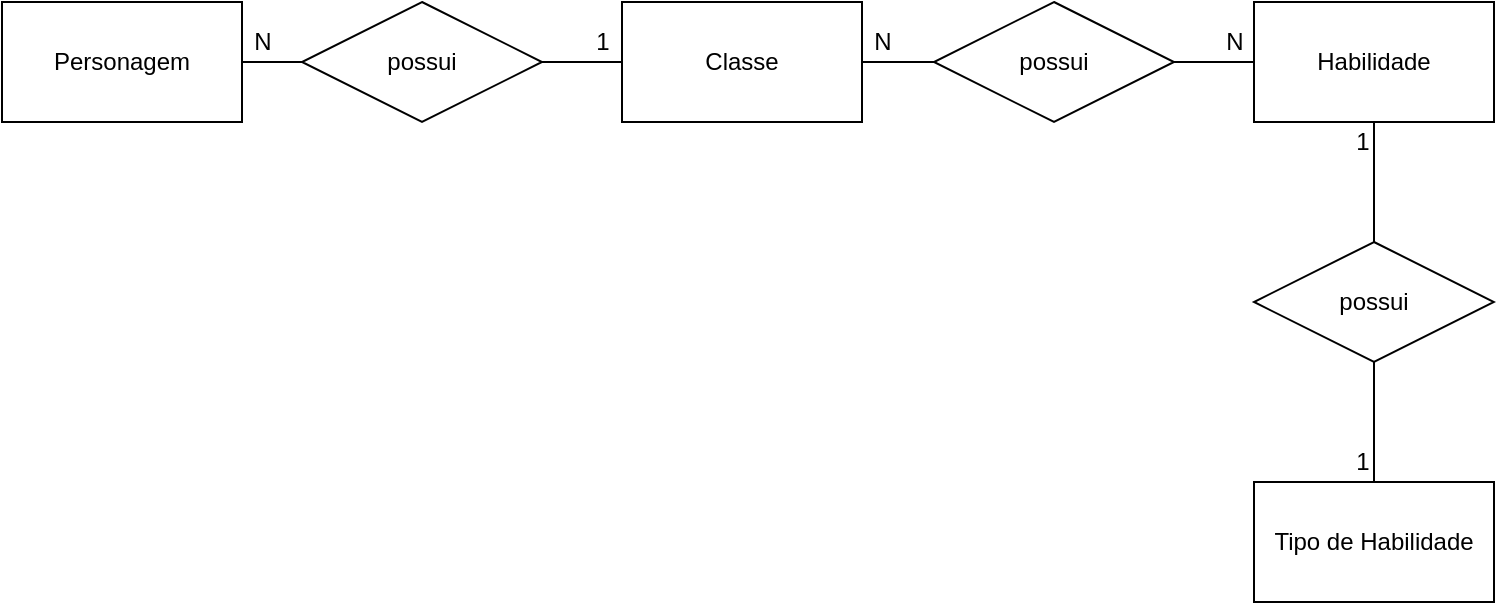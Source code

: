 <mxfile version="14.9.5" type="device" pages="2"><diagram id="d9onyXfAwLUgDYwMlUWH" name="Conceitual"><mxGraphModel dx="1038" dy="579" grid="1" gridSize="10" guides="1" tooltips="1" connect="1" arrows="1" fold="1" page="1" pageScale="1" pageWidth="827" pageHeight="1169" math="0" shadow="0"><root><mxCell id="0"/><mxCell id="1" parent="0"/><mxCell id="n4xtipgZhQCqtCsRSmew-1" value="Personagem" style="rounded=0;whiteSpace=wrap;html=1;" vertex="1" parent="1"><mxGeometry y="40" width="120" height="60" as="geometry"/></mxCell><mxCell id="n4xtipgZhQCqtCsRSmew-8" style="edgeStyle=orthogonalEdgeStyle;rounded=0;orthogonalLoop=1;jettySize=auto;html=1;entryX=0;entryY=0.5;entryDx=0;entryDy=0;startArrow=none;startFill=0;endArrow=none;endFill=0;" edge="1" parent="1" source="n4xtipgZhQCqtCsRSmew-2" target="n4xtipgZhQCqtCsRSmew-4"><mxGeometry relative="1" as="geometry"/></mxCell><mxCell id="n4xtipgZhQCqtCsRSmew-2" value="Classe" style="rounded=0;whiteSpace=wrap;html=1;" vertex="1" parent="1"><mxGeometry x="310" y="40" width="120" height="60" as="geometry"/></mxCell><mxCell id="n4xtipgZhQCqtCsRSmew-3" value="Habilidade" style="rounded=0;whiteSpace=wrap;html=1;" vertex="1" parent="1"><mxGeometry x="626" y="40" width="120" height="60" as="geometry"/></mxCell><mxCell id="n4xtipgZhQCqtCsRSmew-9" style="edgeStyle=orthogonalEdgeStyle;rounded=0;orthogonalLoop=1;jettySize=auto;html=1;entryX=0;entryY=0.5;entryDx=0;entryDy=0;startArrow=none;startFill=0;endArrow=none;endFill=0;" edge="1" parent="1" source="n4xtipgZhQCqtCsRSmew-4" target="n4xtipgZhQCqtCsRSmew-3"><mxGeometry relative="1" as="geometry"/></mxCell><mxCell id="n4xtipgZhQCqtCsRSmew-4" value="possui" style="shape=rhombus;perimeter=rhombusPerimeter;whiteSpace=wrap;html=1;align=center;" vertex="1" parent="1"><mxGeometry x="466" y="40" width="120" height="60" as="geometry"/></mxCell><mxCell id="n4xtipgZhQCqtCsRSmew-6" style="edgeStyle=orthogonalEdgeStyle;rounded=0;orthogonalLoop=1;jettySize=auto;html=1;entryX=1;entryY=0.5;entryDx=0;entryDy=0;startArrow=none;startFill=0;endArrow=none;endFill=0;" edge="1" parent="1" source="n4xtipgZhQCqtCsRSmew-5" target="n4xtipgZhQCqtCsRSmew-1"><mxGeometry relative="1" as="geometry"/></mxCell><mxCell id="n4xtipgZhQCqtCsRSmew-7" style="edgeStyle=orthogonalEdgeStyle;rounded=0;orthogonalLoop=1;jettySize=auto;html=1;entryX=0;entryY=0.5;entryDx=0;entryDy=0;startArrow=none;startFill=0;endArrow=none;endFill=0;" edge="1" parent="1" source="n4xtipgZhQCqtCsRSmew-5" target="n4xtipgZhQCqtCsRSmew-2"><mxGeometry relative="1" as="geometry"/></mxCell><mxCell id="n4xtipgZhQCqtCsRSmew-5" value="possui" style="shape=rhombus;perimeter=rhombusPerimeter;whiteSpace=wrap;html=1;align=center;" vertex="1" parent="1"><mxGeometry x="150" y="40" width="120" height="60" as="geometry"/></mxCell><mxCell id="n4xtipgZhQCqtCsRSmew-10" value="1" style="text;html=1;align=center;verticalAlign=middle;resizable=0;points=[];autosize=1;strokeColor=none;" vertex="1" parent="1"><mxGeometry x="290" y="50" width="20" height="20" as="geometry"/></mxCell><mxCell id="n4xtipgZhQCqtCsRSmew-11" value="N" style="text;html=1;align=center;verticalAlign=middle;resizable=0;points=[];autosize=1;strokeColor=none;" vertex="1" parent="1"><mxGeometry x="120" y="50" width="20" height="20" as="geometry"/></mxCell><mxCell id="n4xtipgZhQCqtCsRSmew-12" value="N" style="text;html=1;align=center;verticalAlign=middle;resizable=0;points=[];autosize=1;strokeColor=none;" vertex="1" parent="1"><mxGeometry x="430" y="50" width="20" height="20" as="geometry"/></mxCell><mxCell id="n4xtipgZhQCqtCsRSmew-13" value="N" style="text;html=1;align=center;verticalAlign=middle;resizable=0;points=[];autosize=1;strokeColor=none;" vertex="1" parent="1"><mxGeometry x="606" y="50" width="20" height="20" as="geometry"/></mxCell><mxCell id="n4xtipgZhQCqtCsRSmew-14" value="Tipo de Habilidade" style="rounded=0;whiteSpace=wrap;html=1;" vertex="1" parent="1"><mxGeometry x="626" y="280" width="120" height="60" as="geometry"/></mxCell><mxCell id="n4xtipgZhQCqtCsRSmew-17" style="edgeStyle=orthogonalEdgeStyle;rounded=0;orthogonalLoop=1;jettySize=auto;html=1;entryX=0.5;entryY=1;entryDx=0;entryDy=0;startArrow=none;startFill=0;endArrow=none;endFill=0;" edge="1" parent="1" source="n4xtipgZhQCqtCsRSmew-16" target="n4xtipgZhQCqtCsRSmew-3"><mxGeometry relative="1" as="geometry"/></mxCell><mxCell id="n4xtipgZhQCqtCsRSmew-18" style="edgeStyle=orthogonalEdgeStyle;rounded=0;orthogonalLoop=1;jettySize=auto;html=1;entryX=0.5;entryY=0;entryDx=0;entryDy=0;startArrow=none;startFill=0;endArrow=none;endFill=0;" edge="1" parent="1" source="n4xtipgZhQCqtCsRSmew-16" target="n4xtipgZhQCqtCsRSmew-14"><mxGeometry relative="1" as="geometry"/></mxCell><mxCell id="n4xtipgZhQCqtCsRSmew-16" value="possui" style="shape=rhombus;perimeter=rhombusPerimeter;whiteSpace=wrap;html=1;align=center;" vertex="1" parent="1"><mxGeometry x="626" y="160" width="120" height="60" as="geometry"/></mxCell><mxCell id="n4xtipgZhQCqtCsRSmew-19" value="1" style="text;html=1;align=center;verticalAlign=middle;resizable=0;points=[];autosize=1;strokeColor=none;" vertex="1" parent="1"><mxGeometry x="670" y="100" width="20" height="20" as="geometry"/></mxCell><mxCell id="n4xtipgZhQCqtCsRSmew-20" value="1" style="text;html=1;align=center;verticalAlign=middle;resizable=0;points=[];autosize=1;strokeColor=none;" vertex="1" parent="1"><mxGeometry x="670" y="260" width="20" height="20" as="geometry"/></mxCell></root></mxGraphModel></diagram><diagram id="Zp_pQqOf_JqBVPCKru5_" name="Lógico"><mxGraphModel dx="1038" dy="579" grid="1" gridSize="10" guides="1" tooltips="1" connect="1" arrows="1" fold="1" page="1" pageScale="1" pageWidth="827" pageHeight="1169" math="0" shadow="0"><root><mxCell id="44kPFTCo2yvIDHnSwFGQ-0"/><mxCell id="44kPFTCo2yvIDHnSwFGQ-1" parent="44kPFTCo2yvIDHnSwFGQ-0"/><mxCell id="44kPFTCo2yvIDHnSwFGQ-2" value="Personagem" style="shape=table;startSize=30;container=1;collapsible=1;childLayout=tableLayout;fixedRows=1;rowLines=0;fontStyle=1;align=center;resizeLast=1;" vertex="1" parent="44kPFTCo2yvIDHnSwFGQ-1"><mxGeometry x="40" y="40" width="180" height="160" as="geometry"/></mxCell><mxCell id="44kPFTCo2yvIDHnSwFGQ-3" value="" style="shape=partialRectangle;collapsible=0;dropTarget=0;pointerEvents=0;fillColor=none;top=0;left=0;bottom=1;right=0;points=[[0,0.5],[1,0.5]];portConstraint=eastwest;" vertex="1" parent="44kPFTCo2yvIDHnSwFGQ-2"><mxGeometry y="30" width="180" height="30" as="geometry"/></mxCell><mxCell id="44kPFTCo2yvIDHnSwFGQ-4" value="PK" style="shape=partialRectangle;connectable=0;fillColor=none;top=0;left=0;bottom=0;right=0;fontStyle=1;overflow=hidden;" vertex="1" parent="44kPFTCo2yvIDHnSwFGQ-3"><mxGeometry width="30" height="30" as="geometry"/></mxCell><mxCell id="44kPFTCo2yvIDHnSwFGQ-5" value="Id_Personagem" style="shape=partialRectangle;connectable=0;fillColor=none;top=0;left=0;bottom=0;right=0;align=left;spacingLeft=6;fontStyle=5;overflow=hidden;" vertex="1" parent="44kPFTCo2yvIDHnSwFGQ-3"><mxGeometry x="30" width="150" height="30" as="geometry"/></mxCell><mxCell id="44kPFTCo2yvIDHnSwFGQ-6" value="" style="shape=partialRectangle;collapsible=0;dropTarget=0;pointerEvents=0;fillColor=none;top=0;left=0;bottom=0;right=0;points=[[0,0.5],[1,0.5]];portConstraint=eastwest;" vertex="1" parent="44kPFTCo2yvIDHnSwFGQ-2"><mxGeometry y="60" width="180" height="30" as="geometry"/></mxCell><mxCell id="44kPFTCo2yvIDHnSwFGQ-7" value="" style="shape=partialRectangle;connectable=0;fillColor=none;top=0;left=0;bottom=0;right=0;editable=1;overflow=hidden;" vertex="1" parent="44kPFTCo2yvIDHnSwFGQ-6"><mxGeometry width="30" height="30" as="geometry"/></mxCell><mxCell id="44kPFTCo2yvIDHnSwFGQ-8" value="Nome" style="shape=partialRectangle;connectable=0;fillColor=none;top=0;left=0;bottom=0;right=0;align=left;spacingLeft=6;overflow=hidden;" vertex="1" parent="44kPFTCo2yvIDHnSwFGQ-6"><mxGeometry x="30" width="150" height="30" as="geometry"/></mxCell><mxCell id="44kPFTCo2yvIDHnSwFGQ-9" value="" style="shape=partialRectangle;collapsible=0;dropTarget=0;pointerEvents=0;fillColor=none;top=0;left=0;bottom=0;right=0;points=[[0,0.5],[1,0.5]];portConstraint=eastwest;" vertex="1" parent="44kPFTCo2yvIDHnSwFGQ-2"><mxGeometry y="90" width="180" height="30" as="geometry"/></mxCell><mxCell id="44kPFTCo2yvIDHnSwFGQ-10" value="" style="shape=partialRectangle;connectable=0;fillColor=none;top=0;left=0;bottom=0;right=0;editable=1;overflow=hidden;" vertex="1" parent="44kPFTCo2yvIDHnSwFGQ-9"><mxGeometry width="30" height="30" as="geometry"/></mxCell><mxCell id="44kPFTCo2yvIDHnSwFGQ-11" value="Row 2" style="shape=partialRectangle;connectable=0;fillColor=none;top=0;left=0;bottom=0;right=0;align=left;spacingLeft=6;overflow=hidden;" vertex="1" parent="44kPFTCo2yvIDHnSwFGQ-9"><mxGeometry x="30" width="150" height="30" as="geometry"/></mxCell><mxCell id="44kPFTCo2yvIDHnSwFGQ-12" value="" style="shape=partialRectangle;collapsible=0;dropTarget=0;pointerEvents=0;fillColor=none;top=0;left=0;bottom=0;right=0;points=[[0,0.5],[1,0.5]];portConstraint=eastwest;" vertex="1" parent="44kPFTCo2yvIDHnSwFGQ-2"><mxGeometry y="120" width="180" height="30" as="geometry"/></mxCell><mxCell id="44kPFTCo2yvIDHnSwFGQ-13" value="" style="shape=partialRectangle;connectable=0;fillColor=none;top=0;left=0;bottom=0;right=0;editable=1;overflow=hidden;" vertex="1" parent="44kPFTCo2yvIDHnSwFGQ-12"><mxGeometry width="30" height="30" as="geometry"/></mxCell><mxCell id="44kPFTCo2yvIDHnSwFGQ-14" value="Row 3" style="shape=partialRectangle;connectable=0;fillColor=none;top=0;left=0;bottom=0;right=0;align=left;spacingLeft=6;overflow=hidden;" vertex="1" parent="44kPFTCo2yvIDHnSwFGQ-12"><mxGeometry x="30" width="150" height="30" as="geometry"/></mxCell></root></mxGraphModel></diagram></mxfile>